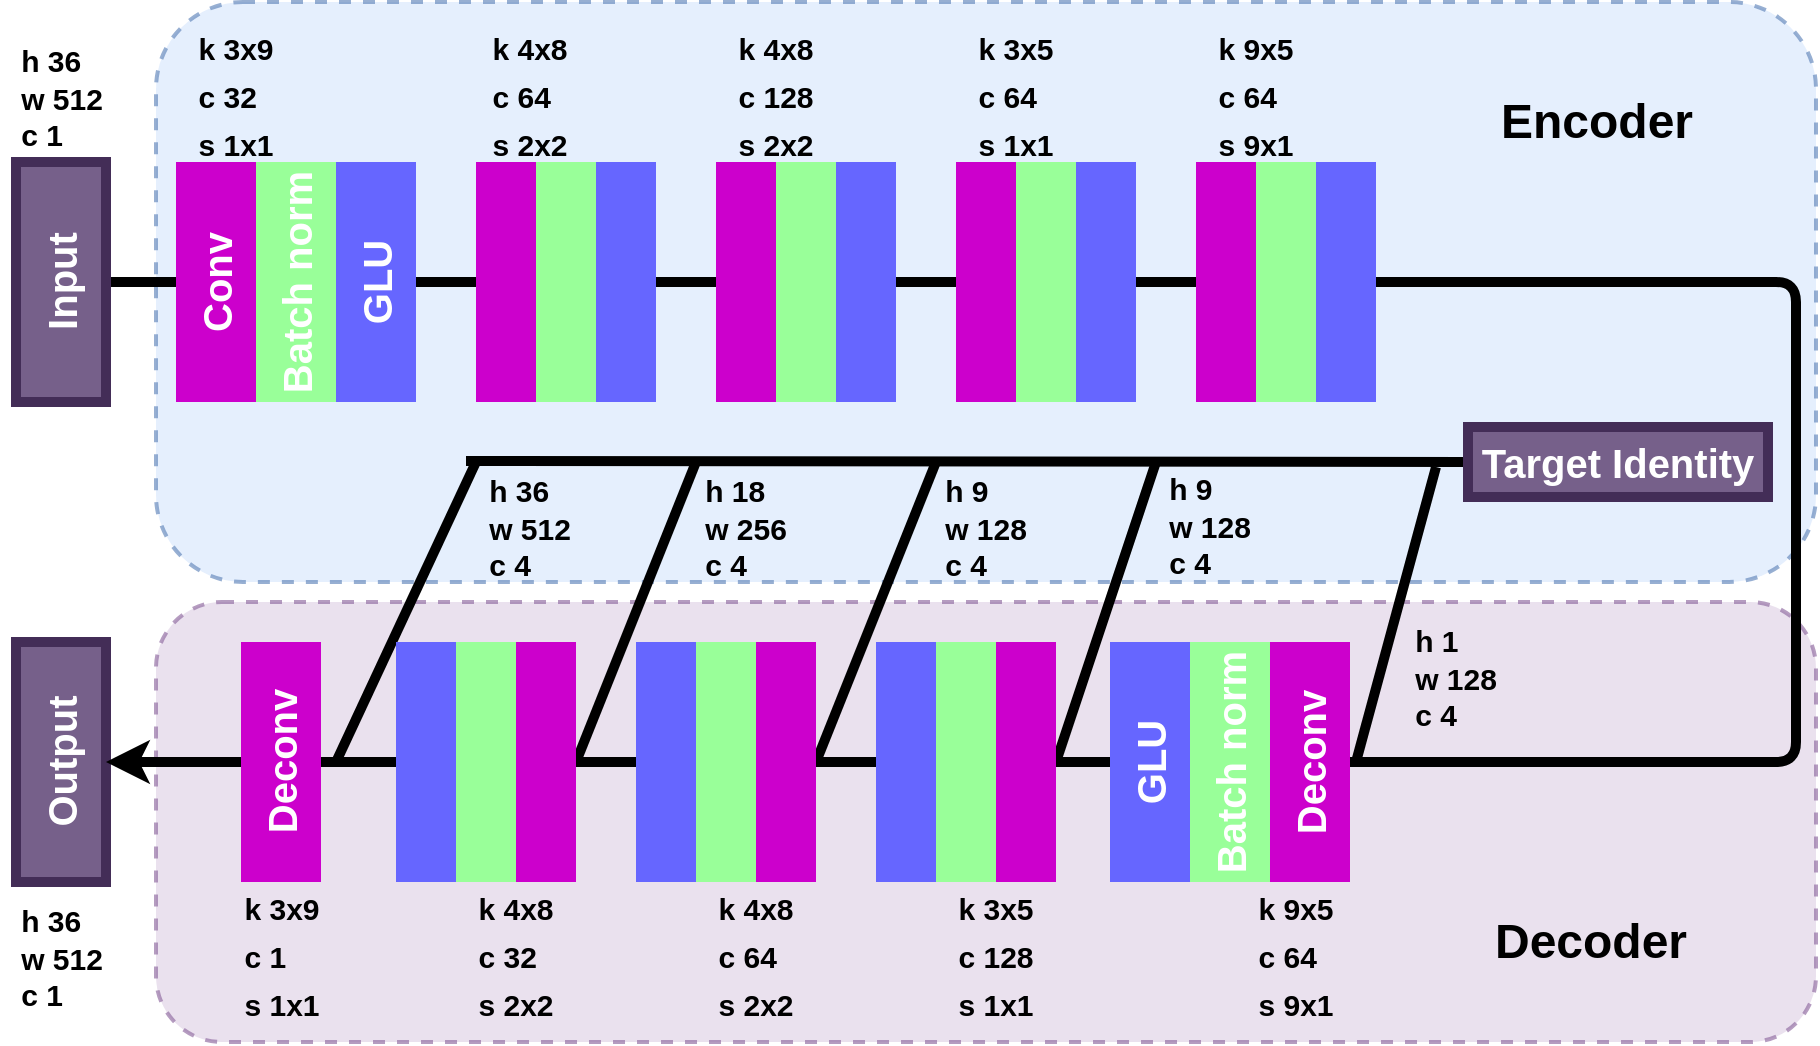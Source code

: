 <mxfile version="21.2.1" type="device">
  <diagram name="第 1 页" id="njsAvb-eQRQS3Qh5l6yP">
    <mxGraphModel dx="1303" dy="1038" grid="1" gridSize="10" guides="1" tooltips="1" connect="1" arrows="1" fold="1" page="1" pageScale="1" pageWidth="1654" pageHeight="1169" math="0" shadow="0">
      <root>
        <mxCell id="0" />
        <mxCell id="1" parent="0" />
        <mxCell id="r0upS1l9h9ShBbEGeOB--37" value="" style="rounded=1;whiteSpace=wrap;html=1;strokeColor=#9673a6;strokeWidth=2;fillColor=#e1d5e7;dashed=1;opacity=70;" parent="1" vertex="1">
          <mxGeometry x="160" y="660" width="830" height="220" as="geometry" />
        </mxCell>
        <mxCell id="r0upS1l9h9ShBbEGeOB--30" value="" style="group;opacity=70;" parent="1" vertex="1" connectable="0">
          <mxGeometry x="90" y="440" width="900" height="300" as="geometry" />
        </mxCell>
        <mxCell id="r0upS1l9h9ShBbEGeOB--23" value="" style="rounded=1;whiteSpace=wrap;html=1;strokeColor=#6c8ebf;strokeWidth=2;fillColor=#dae8fc;dashed=1;opacity=70;" parent="r0upS1l9h9ShBbEGeOB--30" vertex="1">
          <mxGeometry x="70" y="-80" width="830" height="290" as="geometry" />
        </mxCell>
        <mxCell id="r0upS1l9h9ShBbEGeOB--31" style="edgeStyle=orthogonalEdgeStyle;rounded=1;orthogonalLoop=1;jettySize=auto;html=1;exitX=1;exitY=0.5;exitDx=0;exitDy=0;entryX=0;entryY=0.5;entryDx=0;entryDy=0;endArrow=none;endFill=0;strokeWidth=5;" parent="r0upS1l9h9ShBbEGeOB--30" source="r0upS1l9h9ShBbEGeOB--22" target="r0upS1l9h9ShBbEGeOB--25" edge="1">
          <mxGeometry relative="1" as="geometry" />
        </mxCell>
        <mxCell id="r0upS1l9h9ShBbEGeOB--22" value="" style="rounded=0;whiteSpace=wrap;html=1;strokeColor=#432D57;strokeWidth=5;fillColor=#76608a;fontColor=#ffffff;container=0;" parent="r0upS1l9h9ShBbEGeOB--30" vertex="1">
          <mxGeometry width="45" height="120" as="geometry" />
        </mxCell>
        <mxCell id="r0upS1l9h9ShBbEGeOB--1" value="" style="rounded=0;whiteSpace=wrap;html=1;strokeWidth=5;strokeColor=none;fillColor=#CC00CC;container=0;" parent="r0upS1l9h9ShBbEGeOB--30" vertex="1">
          <mxGeometry x="230" width="30" height="120" as="geometry" />
        </mxCell>
        <mxCell id="r0upS1l9h9ShBbEGeOB--2" value="" style="rounded=0;whiteSpace=wrap;html=1;strokeWidth=5;strokeColor=none;fillColor=#99FF99;container=0;" parent="r0upS1l9h9ShBbEGeOB--30" vertex="1">
          <mxGeometry x="260" width="30" height="120" as="geometry" />
        </mxCell>
        <mxCell id="r0upS1l9h9ShBbEGeOB--33" style="edgeStyle=orthogonalEdgeStyle;rounded=1;orthogonalLoop=1;jettySize=auto;html=1;exitX=1;exitY=0.5;exitDx=0;exitDy=0;entryX=0;entryY=0.5;entryDx=0;entryDy=0;strokeWidth=5;endArrow=none;endFill=0;" parent="r0upS1l9h9ShBbEGeOB--30" source="r0upS1l9h9ShBbEGeOB--3" target="r0upS1l9h9ShBbEGeOB--11" edge="1">
          <mxGeometry relative="1" as="geometry" />
        </mxCell>
        <mxCell id="r0upS1l9h9ShBbEGeOB--3" value="" style="rounded=0;whiteSpace=wrap;html=1;strokeWidth=5;strokeColor=none;fillColor=#6666FF;container=0;" parent="r0upS1l9h9ShBbEGeOB--30" vertex="1">
          <mxGeometry x="290" width="30" height="120" as="geometry" />
        </mxCell>
        <mxCell id="r0upS1l9h9ShBbEGeOB--11" value="" style="rounded=0;whiteSpace=wrap;html=1;strokeWidth=5;strokeColor=none;fillColor=#CC00CC;container=0;" parent="r0upS1l9h9ShBbEGeOB--30" vertex="1">
          <mxGeometry x="350" width="30" height="120" as="geometry" />
        </mxCell>
        <mxCell id="r0upS1l9h9ShBbEGeOB--12" value="" style="rounded=0;whiteSpace=wrap;html=1;strokeWidth=5;strokeColor=none;fillColor=#99FF99;container=0;" parent="r0upS1l9h9ShBbEGeOB--30" vertex="1">
          <mxGeometry x="380" width="30" height="120" as="geometry" />
        </mxCell>
        <mxCell id="r0upS1l9h9ShBbEGeOB--34" style="edgeStyle=orthogonalEdgeStyle;rounded=1;orthogonalLoop=1;jettySize=auto;html=1;exitX=1;exitY=0.5;exitDx=0;exitDy=0;entryX=0;entryY=0.5;entryDx=0;entryDy=0;strokeWidth=5;endArrow=none;endFill=0;" parent="r0upS1l9h9ShBbEGeOB--30" source="r0upS1l9h9ShBbEGeOB--13" target="r0upS1l9h9ShBbEGeOB--15" edge="1">
          <mxGeometry relative="1" as="geometry" />
        </mxCell>
        <mxCell id="r0upS1l9h9ShBbEGeOB--13" value="" style="rounded=0;whiteSpace=wrap;html=1;strokeWidth=5;strokeColor=none;fillColor=#6666FF;container=0;" parent="r0upS1l9h9ShBbEGeOB--30" vertex="1">
          <mxGeometry x="410" width="30" height="120" as="geometry" />
        </mxCell>
        <mxCell id="r0upS1l9h9ShBbEGeOB--15" value="" style="rounded=0;whiteSpace=wrap;html=1;strokeWidth=5;strokeColor=none;fillColor=#CC00CC;container=0;" parent="r0upS1l9h9ShBbEGeOB--30" vertex="1">
          <mxGeometry x="470" width="30" height="120" as="geometry" />
        </mxCell>
        <mxCell id="r0upS1l9h9ShBbEGeOB--16" value="" style="rounded=0;whiteSpace=wrap;html=1;strokeWidth=5;strokeColor=none;fillColor=#99FF99;container=0;" parent="r0upS1l9h9ShBbEGeOB--30" vertex="1">
          <mxGeometry x="500" width="30" height="120" as="geometry" />
        </mxCell>
        <mxCell id="r0upS1l9h9ShBbEGeOB--35" style="edgeStyle=orthogonalEdgeStyle;rounded=1;orthogonalLoop=1;jettySize=auto;html=1;exitX=1;exitY=0.5;exitDx=0;exitDy=0;entryX=0;entryY=0.5;entryDx=0;entryDy=0;strokeWidth=5;endArrow=none;endFill=0;" parent="r0upS1l9h9ShBbEGeOB--30" source="r0upS1l9h9ShBbEGeOB--17" target="r0upS1l9h9ShBbEGeOB--19" edge="1">
          <mxGeometry relative="1" as="geometry" />
        </mxCell>
        <mxCell id="r0upS1l9h9ShBbEGeOB--17" value="" style="rounded=0;whiteSpace=wrap;html=1;strokeWidth=5;strokeColor=none;fillColor=#6666FF;container=0;" parent="r0upS1l9h9ShBbEGeOB--30" vertex="1">
          <mxGeometry x="530" width="30" height="120" as="geometry" />
        </mxCell>
        <mxCell id="r0upS1l9h9ShBbEGeOB--19" value="" style="rounded=0;whiteSpace=wrap;html=1;strokeWidth=5;strokeColor=none;fillColor=#CC00CC;container=0;" parent="r0upS1l9h9ShBbEGeOB--30" vertex="1">
          <mxGeometry x="590" width="30" height="120" as="geometry" />
        </mxCell>
        <mxCell id="r0upS1l9h9ShBbEGeOB--20" value="" style="rounded=0;whiteSpace=wrap;html=1;strokeWidth=5;strokeColor=none;fillColor=#99FF99;container=0;" parent="r0upS1l9h9ShBbEGeOB--30" vertex="1">
          <mxGeometry x="620" width="30" height="120" as="geometry" />
        </mxCell>
        <mxCell id="r0upS1l9h9ShBbEGeOB--21" value="" style="rounded=0;whiteSpace=wrap;html=1;strokeWidth=5;strokeColor=none;fillColor=#6666FF;container=0;" parent="r0upS1l9h9ShBbEGeOB--30" vertex="1">
          <mxGeometry x="650" width="30" height="120" as="geometry" />
        </mxCell>
        <mxCell id="r0upS1l9h9ShBbEGeOB--25" value="" style="rounded=0;whiteSpace=wrap;html=1;strokeWidth=5;strokeColor=none;fillColor=#CC00CC;container=0;" parent="r0upS1l9h9ShBbEGeOB--30" vertex="1">
          <mxGeometry x="80" width="40.0" height="120" as="geometry" />
        </mxCell>
        <mxCell id="r0upS1l9h9ShBbEGeOB--26" value="" style="rounded=0;whiteSpace=wrap;html=1;strokeWidth=5;strokeColor=none;fillColor=#99FF99;container=0;" parent="r0upS1l9h9ShBbEGeOB--30" vertex="1">
          <mxGeometry x="120" width="40.0" height="120" as="geometry" />
        </mxCell>
        <mxCell id="r0upS1l9h9ShBbEGeOB--32" style="edgeStyle=orthogonalEdgeStyle;rounded=1;orthogonalLoop=1;jettySize=auto;html=1;exitX=1;exitY=0.5;exitDx=0;exitDy=0;entryX=0;entryY=0.5;entryDx=0;entryDy=0;strokeWidth=5;endArrow=none;endFill=0;" parent="r0upS1l9h9ShBbEGeOB--30" source="r0upS1l9h9ShBbEGeOB--27" target="r0upS1l9h9ShBbEGeOB--1" edge="1">
          <mxGeometry relative="1" as="geometry" />
        </mxCell>
        <mxCell id="r0upS1l9h9ShBbEGeOB--27" value="" style="rounded=0;whiteSpace=wrap;html=1;strokeWidth=5;strokeColor=none;fillColor=#6666FF;container=0;" parent="r0upS1l9h9ShBbEGeOB--30" vertex="1">
          <mxGeometry x="160" width="40.0" height="120" as="geometry" />
        </mxCell>
        <mxCell id="r0upS1l9h9ShBbEGeOB--108" value="" style="endArrow=none;html=1;rounded=1;strokeWidth=5;fontSize=16;curved=1;elbow=vertical;exitX=1;exitY=0.5;exitDx=0;exitDy=0;" parent="r0upS1l9h9ShBbEGeOB--30" source="r0upS1l9h9ShBbEGeOB--70" edge="1">
          <mxGeometry width="50" height="50" relative="1" as="geometry">
            <mxPoint x="380" y="200" as="sourcePoint" />
            <mxPoint x="460" y="150" as="targetPoint" />
          </mxGeometry>
        </mxCell>
        <mxCell id="r0upS1l9h9ShBbEGeOB--109" value="" style="endArrow=none;html=1;rounded=1;strokeWidth=5;fontSize=16;curved=1;elbow=vertical;exitX=1;exitY=0.5;exitDx=0;exitDy=0;" parent="r0upS1l9h9ShBbEGeOB--30" edge="1">
          <mxGeometry width="50" height="50" relative="1" as="geometry">
            <mxPoint x="280" y="300" as="sourcePoint" />
            <mxPoint x="340" y="150" as="targetPoint" />
          </mxGeometry>
        </mxCell>
        <mxCell id="r0upS1l9h9ShBbEGeOB--111" value="" style="endArrow=none;html=1;rounded=1;strokeWidth=5;fontSize=16;curved=1;elbow=vertical;exitX=1;exitY=0.5;exitDx=0;exitDy=0;" parent="r0upS1l9h9ShBbEGeOB--30" edge="1">
          <mxGeometry width="50" height="50" relative="1" as="geometry">
            <mxPoint x="160" y="300" as="sourcePoint" />
            <mxPoint x="230" y="150" as="targetPoint" />
          </mxGeometry>
        </mxCell>
        <mxCell id="r0upS1l9h9ShBbEGeOB--104" value="" style="endArrow=none;html=1;rounded=1;strokeWidth=5;fontSize=16;curved=1;elbow=vertical;entryX=0;entryY=0.5;entryDx=0;entryDy=0;" parent="r0upS1l9h9ShBbEGeOB--30" target="r0upS1l9h9ShBbEGeOB--38" edge="1">
          <mxGeometry width="50" height="50" relative="1" as="geometry">
            <mxPoint x="225" y="149.5" as="sourcePoint" />
            <mxPoint x="555" y="149.5" as="targetPoint" />
          </mxGeometry>
        </mxCell>
        <mxCell id="r0upS1l9h9ShBbEGeOB--114" value="" style="endArrow=none;html=1;rounded=1;strokeWidth=5;fontSize=16;curved=1;elbow=vertical;exitX=1;exitY=0.5;exitDx=0;exitDy=0;" parent="r0upS1l9h9ShBbEGeOB--30" edge="1">
          <mxGeometry width="50" height="50" relative="1" as="geometry">
            <mxPoint x="520" y="300" as="sourcePoint" />
            <mxPoint x="570" y="150" as="targetPoint" />
          </mxGeometry>
        </mxCell>
        <mxCell id="r0upS1l9h9ShBbEGeOB--119" value="" style="endArrow=none;html=1;rounded=1;strokeWidth=5;fontSize=16;elbow=vertical;" parent="r0upS1l9h9ShBbEGeOB--30" edge="1">
          <mxGeometry width="50" height="50" relative="1" as="geometry">
            <mxPoint x="670" y="300" as="sourcePoint" />
            <mxPoint x="710" y="152.5" as="targetPoint" />
          </mxGeometry>
        </mxCell>
        <mxCell id="r0upS1l9h9ShBbEGeOB--121" value="&lt;font color=&quot;#ffffff&quot; style=&quot;font-size: 20px;&quot;&gt;&lt;b&gt;Input&lt;/b&gt;&lt;/font&gt;" style="text;html=1;strokeColor=none;fillColor=none;align=center;verticalAlign=middle;whiteSpace=wrap;rounded=0;fontSize=16;rotation=-90;" parent="r0upS1l9h9ShBbEGeOB--30" vertex="1">
          <mxGeometry x="-7.5" y="45" width="60" height="30" as="geometry" />
        </mxCell>
        <mxCell id="r0upS1l9h9ShBbEGeOB--123" value="&lt;font color=&quot;#ffffff&quot;&gt;&lt;span style=&quot;font-size: 20px;&quot;&gt;&lt;b&gt;Conv&lt;/b&gt;&lt;/span&gt;&lt;/font&gt;" style="text;html=1;strokeColor=none;fillColor=none;align=center;verticalAlign=middle;whiteSpace=wrap;rounded=0;fontSize=16;rotation=-90;" parent="r0upS1l9h9ShBbEGeOB--30" vertex="1">
          <mxGeometry x="70" y="45" width="60" height="30" as="geometry" />
        </mxCell>
        <mxCell id="r0upS1l9h9ShBbEGeOB--124" value="&lt;font color=&quot;#ffffff&quot; style=&quot;font-size: 20px;&quot;&gt;&lt;b&gt;Batch norm&lt;/b&gt;&lt;/font&gt;" style="text;html=1;strokeColor=none;fillColor=none;align=center;verticalAlign=middle;whiteSpace=wrap;rounded=0;fontSize=16;rotation=-90;" parent="r0upS1l9h9ShBbEGeOB--30" vertex="1">
          <mxGeometry x="75" y="47.5" width="130" height="25" as="geometry" />
        </mxCell>
        <mxCell id="r0upS1l9h9ShBbEGeOB--125" value="&lt;font color=&quot;#ffffff&quot; style=&quot;font-size: 20px;&quot;&gt;&lt;b&gt;GLU&lt;/b&gt;&lt;/font&gt;" style="text;html=1;strokeColor=none;fillColor=none;align=center;verticalAlign=middle;whiteSpace=wrap;rounded=0;fontSize=16;rotation=-90;" parent="r0upS1l9h9ShBbEGeOB--30" vertex="1">
          <mxGeometry x="150" y="45" width="60" height="30" as="geometry" />
        </mxCell>
        <mxCell id="r0upS1l9h9ShBbEGeOB--146" value="&lt;div style=&quot;text-align: left;&quot;&gt;&lt;span style=&quot;font-size: 15px; color: rgb(0, 0, 0); background-color: initial;&quot;&gt;&lt;b&gt;h 9&lt;/b&gt;&lt;/span&gt;&lt;/div&gt;&lt;font color=&quot;#000000&quot; style=&quot;font-size: 15px;&quot;&gt;&lt;b&gt;&lt;div style=&quot;text-align: left;&quot;&gt;&lt;span style=&quot;background-color: initial;&quot;&gt;w 128&lt;/span&gt;&lt;/div&gt;&lt;div style=&quot;text-align: left;&quot;&gt;&lt;span style=&quot;background-color: initial;&quot;&gt;c 4&lt;/span&gt;&lt;/div&gt;&lt;/b&gt;&lt;/font&gt;" style="text;html=1;strokeColor=none;fillColor=none;align=center;verticalAlign=middle;whiteSpace=wrap;rounded=0;fontSize=20;fontColor=#FFFFFF;" parent="r0upS1l9h9ShBbEGeOB--30" vertex="1">
          <mxGeometry x="567" y="163.5" width="60" height="30" as="geometry" />
        </mxCell>
        <mxCell id="r0upS1l9h9ShBbEGeOB--148" value="&lt;div style=&quot;text-align: left;&quot;&gt;&lt;span style=&quot;font-size: 15px; color: rgb(0, 0, 0); background-color: initial;&quot;&gt;&lt;b&gt;h 9&lt;/b&gt;&lt;/span&gt;&lt;/div&gt;&lt;font color=&quot;#000000&quot; style=&quot;font-size: 15px;&quot;&gt;&lt;b&gt;&lt;div style=&quot;text-align: left;&quot;&gt;&lt;span style=&quot;background-color: initial;&quot;&gt;w 128&lt;/span&gt;&lt;/div&gt;&lt;div style=&quot;text-align: left;&quot;&gt;&lt;span style=&quot;background-color: initial;&quot;&gt;c 4&lt;/span&gt;&lt;/div&gt;&lt;/b&gt;&lt;/font&gt;" style="text;html=1;strokeColor=none;fillColor=none;align=center;verticalAlign=middle;whiteSpace=wrap;rounded=0;fontSize=20;fontColor=#FFFFFF;" parent="r0upS1l9h9ShBbEGeOB--30" vertex="1">
          <mxGeometry x="455" y="164.5" width="60" height="30" as="geometry" />
        </mxCell>
        <mxCell id="r0upS1l9h9ShBbEGeOB--149" value="&lt;div style=&quot;text-align: left;&quot;&gt;&lt;span style=&quot;font-size: 15px; color: rgb(0, 0, 0); background-color: initial;&quot;&gt;&lt;b&gt;h 18&lt;/b&gt;&lt;/span&gt;&lt;/div&gt;&lt;font color=&quot;#000000&quot; style=&quot;font-size: 15px;&quot;&gt;&lt;b&gt;&lt;div style=&quot;text-align: left;&quot;&gt;&lt;span style=&quot;background-color: initial;&quot;&gt;w 256&lt;/span&gt;&lt;/div&gt;&lt;div style=&quot;text-align: left;&quot;&gt;&lt;span style=&quot;background-color: initial;&quot;&gt;c 4&lt;/span&gt;&lt;/div&gt;&lt;/b&gt;&lt;/font&gt;" style="text;html=1;strokeColor=none;fillColor=none;align=center;verticalAlign=middle;whiteSpace=wrap;rounded=0;fontSize=20;fontColor=#FFFFFF;" parent="r0upS1l9h9ShBbEGeOB--30" vertex="1">
          <mxGeometry x="335" y="164.5" width="60" height="30" as="geometry" />
        </mxCell>
        <mxCell id="r0upS1l9h9ShBbEGeOB--150" value="&lt;div style=&quot;text-align: left;&quot;&gt;&lt;span style=&quot;font-size: 15px; color: rgb(0, 0, 0); background-color: initial;&quot;&gt;&lt;b&gt;h 36&lt;/b&gt;&lt;/span&gt;&lt;/div&gt;&lt;font color=&quot;#000000&quot; style=&quot;font-size: 15px;&quot;&gt;&lt;b&gt;&lt;div style=&quot;text-align: left;&quot;&gt;&lt;span style=&quot;background-color: initial;&quot;&gt;w 512&lt;/span&gt;&lt;/div&gt;&lt;div style=&quot;text-align: left;&quot;&gt;&lt;span style=&quot;background-color: initial;&quot;&gt;c 4&lt;/span&gt;&lt;/div&gt;&lt;/b&gt;&lt;/font&gt;" style="text;html=1;strokeColor=none;fillColor=none;align=center;verticalAlign=middle;whiteSpace=wrap;rounded=0;fontSize=20;fontColor=#FFFFFF;" parent="r0upS1l9h9ShBbEGeOB--30" vertex="1">
          <mxGeometry x="227" y="164.5" width="60" height="30" as="geometry" />
        </mxCell>
        <mxCell id="r0upS1l9h9ShBbEGeOB--151" value="&lt;div style=&quot;text-align: left;&quot;&gt;&lt;font color=&quot;#000000&quot;&gt;&lt;span style=&quot;font-size: 15px;&quot;&gt;&lt;b&gt;k 3x9&lt;/b&gt;&lt;/span&gt;&lt;/font&gt;&lt;/div&gt;&lt;div style=&quot;text-align: left;&quot;&gt;&lt;font color=&quot;#000000&quot;&gt;&lt;span style=&quot;font-size: 15px;&quot;&gt;&lt;b&gt;c 32&lt;/b&gt;&lt;/span&gt;&lt;/font&gt;&lt;/div&gt;&lt;div style=&quot;text-align: left;&quot;&gt;&lt;font color=&quot;#000000&quot;&gt;&lt;span style=&quot;font-size: 15px;&quot;&gt;&lt;b&gt;s 1x1&lt;/b&gt;&lt;/span&gt;&lt;/font&gt;&lt;/div&gt;" style="text;html=1;strokeColor=none;fillColor=none;align=center;verticalAlign=middle;whiteSpace=wrap;rounded=0;fontSize=20;fontColor=#FFFFFF;" parent="r0upS1l9h9ShBbEGeOB--30" vertex="1">
          <mxGeometry x="80" y="-50" width="60" height="30" as="geometry" />
        </mxCell>
        <mxCell id="r0upS1l9h9ShBbEGeOB--152" value="&lt;div style=&quot;text-align: left;&quot;&gt;&lt;font color=&quot;#000000&quot;&gt;&lt;span style=&quot;font-size: 15px;&quot;&gt;&lt;b&gt;k 4x8&lt;/b&gt;&lt;/span&gt;&lt;/font&gt;&lt;/div&gt;&lt;div style=&quot;text-align: left;&quot;&gt;&lt;font color=&quot;#000000&quot;&gt;&lt;span style=&quot;font-size: 15px;&quot;&gt;&lt;b&gt;c 64&lt;/b&gt;&lt;/span&gt;&lt;/font&gt;&lt;/div&gt;&lt;div style=&quot;text-align: left;&quot;&gt;&lt;font color=&quot;#000000&quot;&gt;&lt;span style=&quot;font-size: 15px;&quot;&gt;&lt;b&gt;s 2x2&lt;/b&gt;&lt;/span&gt;&lt;/font&gt;&lt;/div&gt;" style="text;html=1;strokeColor=none;fillColor=none;align=center;verticalAlign=middle;whiteSpace=wrap;rounded=0;fontSize=20;fontColor=#FFFFFF;" parent="r0upS1l9h9ShBbEGeOB--30" vertex="1">
          <mxGeometry x="227" y="-50" width="60" height="30" as="geometry" />
        </mxCell>
        <mxCell id="r0upS1l9h9ShBbEGeOB--153" value="&lt;div style=&quot;text-align: left;&quot;&gt;&lt;font color=&quot;#000000&quot;&gt;&lt;span style=&quot;font-size: 15px;&quot;&gt;&lt;b&gt;k 4x8&lt;/b&gt;&lt;/span&gt;&lt;/font&gt;&lt;/div&gt;&lt;div style=&quot;text-align: left;&quot;&gt;&lt;font color=&quot;#000000&quot;&gt;&lt;span style=&quot;font-size: 15px;&quot;&gt;&lt;b&gt;c 128&lt;/b&gt;&lt;/span&gt;&lt;/font&gt;&lt;/div&gt;&lt;div style=&quot;text-align: left;&quot;&gt;&lt;font color=&quot;#000000&quot;&gt;&lt;span style=&quot;font-size: 15px;&quot;&gt;&lt;b&gt;s 2x2&lt;/b&gt;&lt;/span&gt;&lt;/font&gt;&lt;/div&gt;" style="text;html=1;strokeColor=none;fillColor=none;align=center;verticalAlign=middle;whiteSpace=wrap;rounded=0;fontSize=20;fontColor=#FFFFFF;" parent="r0upS1l9h9ShBbEGeOB--30" vertex="1">
          <mxGeometry x="350" y="-50" width="60" height="30" as="geometry" />
        </mxCell>
        <mxCell id="r0upS1l9h9ShBbEGeOB--154" value="&lt;div style=&quot;text-align: left;&quot;&gt;&lt;font color=&quot;#000000&quot;&gt;&lt;span style=&quot;font-size: 15px;&quot;&gt;&lt;b&gt;k 3x5&lt;/b&gt;&lt;/span&gt;&lt;/font&gt;&lt;/div&gt;&lt;div style=&quot;text-align: left;&quot;&gt;&lt;font color=&quot;#000000&quot;&gt;&lt;span style=&quot;font-size: 15px;&quot;&gt;&lt;b&gt;c 64&lt;/b&gt;&lt;/span&gt;&lt;/font&gt;&lt;/div&gt;&lt;div style=&quot;text-align: left;&quot;&gt;&lt;font color=&quot;#000000&quot;&gt;&lt;span style=&quot;font-size: 15px;&quot;&gt;&lt;b&gt;s 1x1&lt;/b&gt;&lt;/span&gt;&lt;/font&gt;&lt;/div&gt;" style="text;html=1;strokeColor=none;fillColor=none;align=center;verticalAlign=middle;whiteSpace=wrap;rounded=0;fontSize=20;fontColor=#FFFFFF;" parent="r0upS1l9h9ShBbEGeOB--30" vertex="1">
          <mxGeometry x="470" y="-50" width="60" height="30" as="geometry" />
        </mxCell>
        <mxCell id="r0upS1l9h9ShBbEGeOB--155" value="&lt;div style=&quot;text-align: left;&quot;&gt;&lt;font color=&quot;#000000&quot;&gt;&lt;span style=&quot;font-size: 15px;&quot;&gt;&lt;b&gt;k 9x5&lt;/b&gt;&lt;/span&gt;&lt;/font&gt;&lt;/div&gt;&lt;div style=&quot;text-align: left;&quot;&gt;&lt;font color=&quot;#000000&quot;&gt;&lt;span style=&quot;font-size: 15px;&quot;&gt;&lt;b&gt;c 64&lt;/b&gt;&lt;/span&gt;&lt;/font&gt;&lt;/div&gt;&lt;div style=&quot;text-align: left;&quot;&gt;&lt;font color=&quot;#000000&quot;&gt;&lt;span style=&quot;font-size: 15px;&quot;&gt;&lt;b&gt;s 9x1&lt;/b&gt;&lt;/span&gt;&lt;/font&gt;&lt;/div&gt;" style="text;html=1;strokeColor=none;fillColor=none;align=center;verticalAlign=middle;whiteSpace=wrap;rounded=0;fontSize=20;fontColor=#FFFFFF;" parent="r0upS1l9h9ShBbEGeOB--30" vertex="1">
          <mxGeometry x="590" y="-50" width="60" height="30" as="geometry" />
        </mxCell>
        <mxCell id="r0upS1l9h9ShBbEGeOB--36" value="Encoder" style="text;strokeColor=none;fillColor=none;html=1;fontSize=24;fontStyle=1;verticalAlign=middle;align=center;" parent="r0upS1l9h9ShBbEGeOB--30" vertex="1">
          <mxGeometry x="740" y="-40" width="100" height="40" as="geometry" />
        </mxCell>
        <mxCell id="r0upS1l9h9ShBbEGeOB--39" value="" style="rounded=0;whiteSpace=wrap;html=1;strokeColor=#432D57;strokeWidth=5;fillColor=#76608a;fontColor=#ffffff;container=0;" parent="1" vertex="1">
          <mxGeometry x="90" y="680" width="45" height="120" as="geometry" />
        </mxCell>
        <mxCell id="r0upS1l9h9ShBbEGeOB--88" style="edgeStyle=orthogonalEdgeStyle;curved=1;rounded=1;orthogonalLoop=1;jettySize=auto;html=1;exitX=1;exitY=0.5;exitDx=0;exitDy=0;strokeWidth=5;endArrow=none;endFill=0;elbow=vertical;" parent="1" source="r0upS1l9h9ShBbEGeOB--67" edge="1">
          <mxGeometry relative="1" as="geometry">
            <mxPoint x="397" y="740" as="targetPoint" />
          </mxGeometry>
        </mxCell>
        <mxCell id="r0upS1l9h9ShBbEGeOB--92" value="Decoder" style="text;strokeColor=none;fillColor=none;html=1;fontSize=24;fontStyle=1;verticalAlign=middle;align=center;" parent="1" vertex="1">
          <mxGeometry x="827" y="810" width="100" height="40" as="geometry" />
        </mxCell>
        <mxCell id="r0upS1l9h9ShBbEGeOB--94" style="edgeStyle=orthogonalEdgeStyle;rounded=1;orthogonalLoop=1;jettySize=auto;html=1;exitX=0;exitY=0.5;exitDx=0;exitDy=0;entryX=0;entryY=0.5;entryDx=0;entryDy=0;strokeWidth=5;fontSize=16;startArrow=none;startFill=0;endArrow=none;endFill=0;elbow=vertical;" parent="1" source="r0upS1l9h9ShBbEGeOB--65" target="r0upS1l9h9ShBbEGeOB--142" edge="1">
          <mxGeometry relative="1" as="geometry">
            <mxPoint x="245" y="740" as="targetPoint" />
          </mxGeometry>
        </mxCell>
        <mxCell id="r0upS1l9h9ShBbEGeOB--65" value="" style="rounded=0;whiteSpace=wrap;html=1;strokeWidth=5;strokeColor=none;fillColor=#CC00CC;container=0;" parent="1" vertex="1">
          <mxGeometry x="280" y="680" width="30" height="120" as="geometry" />
        </mxCell>
        <mxCell id="r0upS1l9h9ShBbEGeOB--66" value="" style="rounded=0;whiteSpace=wrap;html=1;strokeWidth=5;strokeColor=none;fillColor=#99FF99;container=0;" parent="1" vertex="1">
          <mxGeometry x="310" y="680" width="30" height="120" as="geometry" />
        </mxCell>
        <mxCell id="r0upS1l9h9ShBbEGeOB--67" value="" style="rounded=0;whiteSpace=wrap;html=1;strokeWidth=5;strokeColor=none;fillColor=#6666FF;container=0;" parent="1" vertex="1">
          <mxGeometry x="340" y="680" width="30" height="120" as="geometry" />
        </mxCell>
        <mxCell id="r0upS1l9h9ShBbEGeOB--110" value="" style="edgeStyle=orthogonalEdgeStyle;curved=1;rounded=1;orthogonalLoop=1;jettySize=auto;html=1;strokeWidth=5;fontSize=16;startArrow=none;startFill=0;endArrow=none;endFill=0;elbow=vertical;" parent="1" source="r0upS1l9h9ShBbEGeOB--68" target="r0upS1l9h9ShBbEGeOB--67" edge="1">
          <mxGeometry relative="1" as="geometry" />
        </mxCell>
        <mxCell id="r0upS1l9h9ShBbEGeOB--68" value="" style="rounded=0;whiteSpace=wrap;html=1;strokeWidth=5;strokeColor=none;fillColor=#CC00CC;container=0;" parent="1" vertex="1">
          <mxGeometry x="400" y="680" width="30" height="120" as="geometry" />
        </mxCell>
        <mxCell id="r0upS1l9h9ShBbEGeOB--69" value="" style="rounded=0;whiteSpace=wrap;html=1;strokeWidth=5;strokeColor=none;fillColor=#99FF99;container=0;" parent="1" vertex="1">
          <mxGeometry x="430" y="680" width="30" height="120" as="geometry" />
        </mxCell>
        <mxCell id="r0upS1l9h9ShBbEGeOB--70" value="" style="rounded=0;whiteSpace=wrap;html=1;strokeWidth=5;strokeColor=none;fillColor=#6666FF;container=0;" parent="1" vertex="1">
          <mxGeometry x="460" y="680" width="30" height="120" as="geometry" />
        </mxCell>
        <mxCell id="r0upS1l9h9ShBbEGeOB--95" style="edgeStyle=orthogonalEdgeStyle;rounded=1;orthogonalLoop=1;jettySize=auto;html=1;entryX=1;entryY=0.5;entryDx=0;entryDy=0;strokeWidth=5;fontSize=16;startArrow=none;startFill=0;endArrow=classic;endFill=1;elbow=vertical;exitX=0.5;exitY=0;exitDx=0;exitDy=0;" parent="1" source="r0upS1l9h9ShBbEGeOB--141" target="r0upS1l9h9ShBbEGeOB--39" edge="1">
          <mxGeometry relative="1" as="geometry">
            <mxPoint x="200" y="740" as="sourcePoint" />
          </mxGeometry>
        </mxCell>
        <mxCell id="r0upS1l9h9ShBbEGeOB--93" style="rounded=1;orthogonalLoop=1;jettySize=auto;html=1;exitX=1;exitY=0.5;exitDx=0;exitDy=0;entryX=1;entryY=0.5;entryDx=0;entryDy=0;strokeWidth=5;fontSize=16;startArrow=none;startFill=0;endArrow=none;endFill=0;elbow=vertical;edgeStyle=orthogonalEdgeStyle;" parent="1" source="r0upS1l9h9ShBbEGeOB--21" target="r0upS1l9h9ShBbEGeOB--79" edge="1">
          <mxGeometry relative="1" as="geometry">
            <Array as="points">
              <mxPoint x="980" y="500" />
              <mxPoint x="980" y="740" />
            </Array>
          </mxGeometry>
        </mxCell>
        <mxCell id="r0upS1l9h9ShBbEGeOB--117" style="rounded=1;orthogonalLoop=1;jettySize=auto;html=1;exitX=1;exitY=0.5;exitDx=0;exitDy=0;strokeWidth=5;fontSize=16;startArrow=none;startFill=0;endArrow=none;endFill=0;elbow=vertical;" parent="1" source="r0upS1l9h9ShBbEGeOB--38" edge="1">
          <mxGeometry relative="1" as="geometry">
            <mxPoint x="800" y="590" as="targetPoint" />
          </mxGeometry>
        </mxCell>
        <mxCell id="r0upS1l9h9ShBbEGeOB--38" value="&lt;span style=&quot;font-size: 20px;&quot;&gt;&lt;b&gt;Target Identity&lt;/b&gt;&lt;/span&gt;" style="rounded=0;whiteSpace=wrap;html=1;strokeColor=#432D57;strokeWidth=5;fillColor=#76608a;fontColor=#ffffff;container=0;" parent="1" vertex="1">
          <mxGeometry x="816" y="572.5" width="150" height="35" as="geometry" />
        </mxCell>
        <mxCell id="r0upS1l9h9ShBbEGeOB--122" value="&lt;font color=&quot;#ffffff&quot; style=&quot;font-size: 20px;&quot;&gt;&lt;b&gt;Output&lt;/b&gt;&lt;/font&gt;" style="text;html=1;strokeColor=none;fillColor=none;align=center;verticalAlign=middle;whiteSpace=wrap;rounded=0;fontSize=16;rotation=-90;" parent="1" vertex="1">
          <mxGeometry x="82.5" y="725" width="60" height="30" as="geometry" />
        </mxCell>
        <mxCell id="r0upS1l9h9ShBbEGeOB--131" style="edgeStyle=none;rounded=1;orthogonalLoop=1;jettySize=auto;html=1;entryX=0;entryY=0.5;entryDx=0;entryDy=0;strokeWidth=5;fontSize=20;fontColor=#FFFFFF;startArrow=none;startFill=0;endArrow=none;endFill=0;elbow=vertical;" parent="1" source="r0upS1l9h9ShBbEGeOB--126" target="r0upS1l9h9ShBbEGeOB--71" edge="1">
          <mxGeometry relative="1" as="geometry" />
        </mxCell>
        <mxCell id="r0upS1l9h9ShBbEGeOB--129" value="" style="group;rotation=-180;" parent="1" vertex="1" connectable="0">
          <mxGeometry x="637" y="680" width="130" height="120" as="geometry" />
        </mxCell>
        <mxCell id="r0upS1l9h9ShBbEGeOB--77" value="" style="rounded=0;whiteSpace=wrap;html=1;strokeWidth=5;strokeColor=none;fillColor=#CC00CC;container=0;rotation=-180;" parent="r0upS1l9h9ShBbEGeOB--129" vertex="1">
          <mxGeometry x="80" width="40.0" height="120" as="geometry" />
        </mxCell>
        <mxCell id="r0upS1l9h9ShBbEGeOB--78" value="" style="rounded=0;whiteSpace=wrap;html=1;strokeWidth=5;strokeColor=none;fillColor=#99FF99;container=0;rotation=-180;" parent="r0upS1l9h9ShBbEGeOB--129" vertex="1">
          <mxGeometry x="40" width="40.0" height="120" as="geometry" />
        </mxCell>
        <mxCell id="r0upS1l9h9ShBbEGeOB--79" value="" style="rounded=0;whiteSpace=wrap;html=1;strokeWidth=5;strokeColor=none;fillColor=#6666FF;container=0;rotation=-180;" parent="r0upS1l9h9ShBbEGeOB--129" vertex="1">
          <mxGeometry width="40.0" height="120" as="geometry" />
        </mxCell>
        <mxCell id="r0upS1l9h9ShBbEGeOB--128" value="&lt;font color=&quot;#ffffff&quot; style=&quot;font-size: 20px;&quot;&gt;&lt;b&gt;GLU&lt;/b&gt;&lt;/font&gt;" style="text;html=1;strokeColor=none;fillColor=none;align=center;verticalAlign=middle;whiteSpace=wrap;rounded=0;fontSize=16;rotation=-90;" parent="r0upS1l9h9ShBbEGeOB--129" vertex="1">
          <mxGeometry x="-10" y="45" width="60" height="30" as="geometry" />
        </mxCell>
        <mxCell id="r0upS1l9h9ShBbEGeOB--126" value="&lt;font color=&quot;#ffffff&quot;&gt;&lt;span style=&quot;font-size: 20px;&quot;&gt;&lt;b&gt;Deconv&lt;/b&gt;&lt;/span&gt;&lt;/font&gt;" style="text;html=1;strokeColor=none;fillColor=none;align=center;verticalAlign=middle;whiteSpace=wrap;rounded=0;fontSize=16;rotation=-90;" parent="r0upS1l9h9ShBbEGeOB--129" vertex="1">
          <mxGeometry x="70" y="45" width="60" height="30" as="geometry" />
        </mxCell>
        <mxCell id="r0upS1l9h9ShBbEGeOB--127" value="&lt;font color=&quot;#ffffff&quot; style=&quot;font-size: 20px;&quot;&gt;&lt;b&gt;Batch norm&lt;/b&gt;&lt;/font&gt;" style="text;html=1;strokeColor=none;fillColor=none;align=center;verticalAlign=middle;whiteSpace=wrap;rounded=0;fontSize=16;rotation=-90;" parent="1" vertex="1">
          <mxGeometry x="632" y="727.5" width="130" height="25" as="geometry" />
        </mxCell>
        <mxCell id="r0upS1l9h9ShBbEGeOB--130" value="" style="group;rotation=-180;" parent="1" vertex="1" connectable="0">
          <mxGeometry x="520" y="680" width="90" height="120" as="geometry" />
        </mxCell>
        <mxCell id="r0upS1l9h9ShBbEGeOB--71" value="" style="rounded=0;whiteSpace=wrap;html=1;strokeWidth=5;strokeColor=none;fillColor=#CC00CC;container=0;rotation=-180;" parent="r0upS1l9h9ShBbEGeOB--130" vertex="1">
          <mxGeometry x="60" width="30" height="120" as="geometry" />
        </mxCell>
        <mxCell id="r0upS1l9h9ShBbEGeOB--72" value="" style="rounded=0;whiteSpace=wrap;html=1;strokeWidth=5;strokeColor=none;fillColor=#99FF99;container=0;rotation=-180;" parent="r0upS1l9h9ShBbEGeOB--130" vertex="1">
          <mxGeometry x="30" width="30" height="120" as="geometry" />
        </mxCell>
        <mxCell id="r0upS1l9h9ShBbEGeOB--73" value="" style="rounded=0;whiteSpace=wrap;html=1;strokeWidth=5;strokeColor=none;fillColor=#6666FF;container=0;rotation=-180;" parent="r0upS1l9h9ShBbEGeOB--130" vertex="1">
          <mxGeometry width="30" height="120" as="geometry" />
        </mxCell>
        <mxCell id="r0upS1l9h9ShBbEGeOB--132" value="" style="group;rotation=-180;" parent="1" vertex="1" connectable="0">
          <mxGeometry x="400" y="680" width="90" height="120" as="geometry" />
        </mxCell>
        <mxCell id="r0upS1l9h9ShBbEGeOB--133" value="" style="rounded=0;whiteSpace=wrap;html=1;strokeWidth=5;strokeColor=none;fillColor=#CC00CC;container=0;rotation=-180;" parent="r0upS1l9h9ShBbEGeOB--132" vertex="1">
          <mxGeometry x="60" width="30" height="120" as="geometry" />
        </mxCell>
        <mxCell id="r0upS1l9h9ShBbEGeOB--134" value="" style="rounded=0;whiteSpace=wrap;html=1;strokeWidth=5;strokeColor=none;fillColor=#99FF99;container=0;rotation=-180;" parent="r0upS1l9h9ShBbEGeOB--132" vertex="1">
          <mxGeometry x="30" width="30" height="120" as="geometry" />
        </mxCell>
        <mxCell id="r0upS1l9h9ShBbEGeOB--135" value="" style="rounded=0;whiteSpace=wrap;html=1;strokeWidth=5;strokeColor=none;fillColor=#6666FF;container=0;rotation=-180;" parent="r0upS1l9h9ShBbEGeOB--132" vertex="1">
          <mxGeometry width="30" height="120" as="geometry" />
        </mxCell>
        <mxCell id="r0upS1l9h9ShBbEGeOB--136" value="" style="group;rotation=-180;" parent="1" vertex="1" connectable="0">
          <mxGeometry x="280" y="680" width="90" height="120" as="geometry" />
        </mxCell>
        <mxCell id="r0upS1l9h9ShBbEGeOB--137" value="" style="rounded=0;whiteSpace=wrap;html=1;strokeWidth=5;strokeColor=none;fillColor=#CC00CC;container=0;rotation=-180;" parent="r0upS1l9h9ShBbEGeOB--136" vertex="1">
          <mxGeometry x="60" width="30" height="120" as="geometry" />
        </mxCell>
        <mxCell id="r0upS1l9h9ShBbEGeOB--138" value="" style="rounded=0;whiteSpace=wrap;html=1;strokeWidth=5;strokeColor=none;fillColor=#99FF99;container=0;rotation=-180;" parent="r0upS1l9h9ShBbEGeOB--136" vertex="1">
          <mxGeometry x="30" width="30" height="120" as="geometry" />
        </mxCell>
        <mxCell id="r0upS1l9h9ShBbEGeOB--139" value="" style="rounded=0;whiteSpace=wrap;html=1;strokeWidth=5;strokeColor=none;fillColor=#6666FF;container=0;rotation=-180;" parent="r0upS1l9h9ShBbEGeOB--136" vertex="1">
          <mxGeometry width="30" height="120" as="geometry" />
        </mxCell>
        <mxCell id="r0upS1l9h9ShBbEGeOB--140" style="edgeStyle=none;rounded=1;orthogonalLoop=1;jettySize=auto;html=1;exitX=1;exitY=0.5;exitDx=0;exitDy=0;entryX=0;entryY=0.5;entryDx=0;entryDy=0;strokeWidth=5;fontSize=20;fontColor=#FFFFFF;startArrow=none;startFill=0;endArrow=none;endFill=0;elbow=vertical;" parent="1" source="r0upS1l9h9ShBbEGeOB--73" target="r0upS1l9h9ShBbEGeOB--133" edge="1">
          <mxGeometry relative="1" as="geometry" />
        </mxCell>
        <mxCell id="r0upS1l9h9ShBbEGeOB--142" value="" style="rounded=0;whiteSpace=wrap;html=1;strokeWidth=5;strokeColor=none;fillColor=#CC00CC;container=0;rotation=-180;" parent="1" vertex="1">
          <mxGeometry x="202.5" y="680" width="40.0" height="120" as="geometry" />
        </mxCell>
        <mxCell id="r0upS1l9h9ShBbEGeOB--141" value="&lt;font color=&quot;#ffffff&quot; style=&quot;font-size: 20px;&quot;&gt;&lt;b&gt;Deconv&lt;/b&gt;&lt;/font&gt;" style="text;html=1;strokeColor=none;fillColor=none;align=center;verticalAlign=middle;whiteSpace=wrap;rounded=0;fontSize=16;rotation=-90;" parent="1" vertex="1">
          <mxGeometry x="192.5" y="725" width="60" height="30" as="geometry" />
        </mxCell>
        <mxCell id="r0upS1l9h9ShBbEGeOB--143" value="&lt;div style=&quot;text-align: left;&quot;&gt;&lt;span style=&quot;font-size: 15px; color: rgb(0, 0, 0); background-color: initial;&quot;&gt;&lt;b&gt;h 36&lt;/b&gt;&lt;/span&gt;&lt;/div&gt;&lt;font color=&quot;#000000&quot; style=&quot;font-size: 15px;&quot;&gt;&lt;b&gt;&lt;div style=&quot;text-align: left;&quot;&gt;&lt;span style=&quot;background-color: initial;&quot;&gt;w 512&lt;/span&gt;&lt;/div&gt;&lt;div style=&quot;text-align: left;&quot;&gt;&lt;span style=&quot;background-color: initial;&quot;&gt;c 1&lt;/span&gt;&lt;/div&gt;&lt;/b&gt;&lt;/font&gt;" style="text;html=1;strokeColor=none;fillColor=none;align=center;verticalAlign=middle;whiteSpace=wrap;rounded=0;fontSize=20;fontColor=#FFFFFF;" parent="1" vertex="1">
          <mxGeometry x="82.5" y="390" width="60" height="30" as="geometry" />
        </mxCell>
        <mxCell id="r0upS1l9h9ShBbEGeOB--144" value="&lt;div style=&quot;text-align: left;&quot;&gt;&lt;span style=&quot;font-size: 15px; color: rgb(0, 0, 0); background-color: initial;&quot;&gt;&lt;b&gt;h 36&lt;/b&gt;&lt;/span&gt;&lt;/div&gt;&lt;font color=&quot;#000000&quot; style=&quot;font-size: 15px;&quot;&gt;&lt;b&gt;&lt;div style=&quot;text-align: left;&quot;&gt;&lt;span style=&quot;background-color: initial;&quot;&gt;w 512&lt;/span&gt;&lt;/div&gt;&lt;div style=&quot;text-align: left;&quot;&gt;&lt;span style=&quot;background-color: initial;&quot;&gt;c 1&lt;/span&gt;&lt;/div&gt;&lt;/b&gt;&lt;/font&gt;" style="text;html=1;strokeColor=none;fillColor=none;align=center;verticalAlign=middle;whiteSpace=wrap;rounded=0;fontSize=20;fontColor=#FFFFFF;" parent="1" vertex="1">
          <mxGeometry x="82.5" y="820" width="60" height="30" as="geometry" />
        </mxCell>
        <mxCell id="r0upS1l9h9ShBbEGeOB--145" value="&lt;div style=&quot;text-align: left;&quot;&gt;&lt;span style=&quot;font-size: 15px; color: rgb(0, 0, 0); background-color: initial;&quot;&gt;&lt;b&gt;h 1&lt;/b&gt;&lt;/span&gt;&lt;/div&gt;&lt;font color=&quot;#000000&quot; style=&quot;font-size: 15px;&quot;&gt;&lt;b&gt;&lt;div style=&quot;text-align: left;&quot;&gt;&lt;span style=&quot;background-color: initial;&quot;&gt;w 128&lt;/span&gt;&lt;/div&gt;&lt;div style=&quot;text-align: left;&quot;&gt;&lt;span style=&quot;background-color: initial;&quot;&gt;c 4&lt;/span&gt;&lt;/div&gt;&lt;/b&gt;&lt;/font&gt;" style="text;html=1;strokeColor=none;fillColor=none;align=center;verticalAlign=middle;whiteSpace=wrap;rounded=0;fontSize=20;fontColor=#FFFFFF;" parent="1" vertex="1">
          <mxGeometry x="780" y="680" width="60" height="30" as="geometry" />
        </mxCell>
        <mxCell id="r0upS1l9h9ShBbEGeOB--156" value="&lt;div style=&quot;text-align: left;&quot;&gt;&lt;font color=&quot;#000000&quot;&gt;&lt;span style=&quot;font-size: 15px;&quot;&gt;&lt;b&gt;k 9x5&lt;/b&gt;&lt;/span&gt;&lt;/font&gt;&lt;/div&gt;&lt;div style=&quot;text-align: left;&quot;&gt;&lt;font color=&quot;#000000&quot;&gt;&lt;span style=&quot;font-size: 15px;&quot;&gt;&lt;b&gt;c 64&lt;/b&gt;&lt;/span&gt;&lt;/font&gt;&lt;/div&gt;&lt;div style=&quot;text-align: left;&quot;&gt;&lt;font color=&quot;#000000&quot;&gt;&lt;span style=&quot;font-size: 15px;&quot;&gt;&lt;b&gt;s 9x1&lt;/b&gt;&lt;/span&gt;&lt;/font&gt;&lt;/div&gt;" style="text;html=1;strokeColor=none;fillColor=none;align=center;verticalAlign=middle;whiteSpace=wrap;rounded=0;fontSize=20;fontColor=#FFFFFF;" parent="1" vertex="1">
          <mxGeometry x="700" y="820" width="60" height="30" as="geometry" />
        </mxCell>
        <mxCell id="r0upS1l9h9ShBbEGeOB--157" value="&lt;div style=&quot;text-align: left;&quot;&gt;&lt;font color=&quot;#000000&quot;&gt;&lt;span style=&quot;font-size: 15px;&quot;&gt;&lt;b&gt;k 3x5&lt;/b&gt;&lt;/span&gt;&lt;/font&gt;&lt;/div&gt;&lt;div style=&quot;text-align: left;&quot;&gt;&lt;font color=&quot;#000000&quot;&gt;&lt;span style=&quot;font-size: 15px;&quot;&gt;&lt;b&gt;c 128&lt;/b&gt;&lt;/span&gt;&lt;/font&gt;&lt;/div&gt;&lt;div style=&quot;text-align: left;&quot;&gt;&lt;font color=&quot;#000000&quot;&gt;&lt;span style=&quot;font-size: 15px;&quot;&gt;&lt;b&gt;s 1x1&lt;/b&gt;&lt;/span&gt;&lt;/font&gt;&lt;/div&gt;" style="text;html=1;strokeColor=none;fillColor=none;align=center;verticalAlign=middle;whiteSpace=wrap;rounded=0;fontSize=20;fontColor=#FFFFFF;" parent="1" vertex="1">
          <mxGeometry x="550" y="820" width="60" height="30" as="geometry" />
        </mxCell>
        <mxCell id="r0upS1l9h9ShBbEGeOB--158" value="&lt;div style=&quot;text-align: left;&quot;&gt;&lt;font color=&quot;#000000&quot;&gt;&lt;span style=&quot;font-size: 15px;&quot;&gt;&lt;b&gt;k 4x8&lt;/b&gt;&lt;/span&gt;&lt;/font&gt;&lt;/div&gt;&lt;div style=&quot;text-align: left;&quot;&gt;&lt;font color=&quot;#000000&quot;&gt;&lt;span style=&quot;font-size: 15px;&quot;&gt;&lt;b&gt;c 64&lt;/b&gt;&lt;/span&gt;&lt;/font&gt;&lt;/div&gt;&lt;div style=&quot;text-align: left;&quot;&gt;&lt;font color=&quot;#000000&quot;&gt;&lt;span style=&quot;font-size: 15px;&quot;&gt;&lt;b&gt;s 2x2&lt;/b&gt;&lt;/span&gt;&lt;/font&gt;&lt;/div&gt;" style="text;html=1;strokeColor=none;fillColor=none;align=center;verticalAlign=middle;whiteSpace=wrap;rounded=0;fontSize=20;fontColor=#FFFFFF;" parent="1" vertex="1">
          <mxGeometry x="430" y="820" width="60" height="30" as="geometry" />
        </mxCell>
        <mxCell id="r0upS1l9h9ShBbEGeOB--159" value="&lt;div style=&quot;text-align: left;&quot;&gt;&lt;font color=&quot;#000000&quot;&gt;&lt;span style=&quot;font-size: 15px;&quot;&gt;&lt;b&gt;k 4x8&lt;/b&gt;&lt;/span&gt;&lt;/font&gt;&lt;/div&gt;&lt;div style=&quot;text-align: left;&quot;&gt;&lt;font color=&quot;#000000&quot;&gt;&lt;span style=&quot;font-size: 15px;&quot;&gt;&lt;b&gt;c 32&lt;/b&gt;&lt;/span&gt;&lt;/font&gt;&lt;/div&gt;&lt;div style=&quot;text-align: left;&quot;&gt;&lt;font color=&quot;#000000&quot;&gt;&lt;span style=&quot;font-size: 15px;&quot;&gt;&lt;b&gt;s 2x2&lt;/b&gt;&lt;/span&gt;&lt;/font&gt;&lt;/div&gt;" style="text;html=1;strokeColor=none;fillColor=none;align=center;verticalAlign=middle;whiteSpace=wrap;rounded=0;fontSize=20;fontColor=#FFFFFF;" parent="1" vertex="1">
          <mxGeometry x="310" y="820" width="60" height="30" as="geometry" />
        </mxCell>
        <mxCell id="r0upS1l9h9ShBbEGeOB--160" value="&lt;div style=&quot;text-align: left;&quot;&gt;&lt;font color=&quot;#000000&quot;&gt;&lt;span style=&quot;font-size: 15px;&quot;&gt;&lt;b&gt;k 3x9&lt;/b&gt;&lt;/span&gt;&lt;/font&gt;&lt;/div&gt;&lt;div style=&quot;text-align: left;&quot;&gt;&lt;font color=&quot;#000000&quot;&gt;&lt;span style=&quot;font-size: 15px;&quot;&gt;&lt;b&gt;c 1&lt;/b&gt;&lt;/span&gt;&lt;/font&gt;&lt;/div&gt;&lt;div style=&quot;text-align: left;&quot;&gt;&lt;font color=&quot;#000000&quot;&gt;&lt;span style=&quot;font-size: 15px;&quot;&gt;&lt;b&gt;s 1x1&lt;/b&gt;&lt;/span&gt;&lt;/font&gt;&lt;/div&gt;" style="text;html=1;strokeColor=none;fillColor=none;align=center;verticalAlign=middle;whiteSpace=wrap;rounded=0;fontSize=20;fontColor=#FFFFFF;" parent="1" vertex="1">
          <mxGeometry x="192.5" y="820" width="60" height="30" as="geometry" />
        </mxCell>
      </root>
    </mxGraphModel>
  </diagram>
</mxfile>

